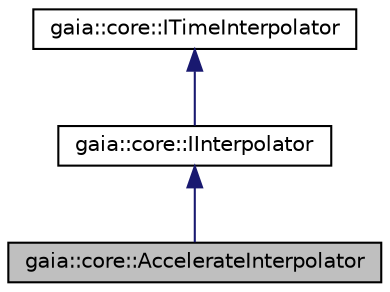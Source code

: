 digraph G
{
  edge [fontname="Helvetica",fontsize="10",labelfontname="Helvetica",labelfontsize="10"];
  node [fontname="Helvetica",fontsize="10",shape=record];
  Node1 [label="gaia::core::AccelerateInterpolator",height=0.2,width=0.4,color="black", fillcolor="grey75", style="filled" fontcolor="black"];
  Node2 -> Node1 [dir=back,color="midnightblue",fontsize="10",style="solid",fontname="Helvetica"];
  Node2 [label="gaia::core::IInterpolator",height=0.2,width=0.4,color="black", fillcolor="white", style="filled",URL="$dd/dbe/classgaia_1_1core_1_1_i_interpolator.html",tooltip="An interpolator defines the rate of change of an animation."];
  Node3 -> Node2 [dir=back,color="midnightblue",fontsize="10",style="solid",fontname="Helvetica"];
  Node3 [label="gaia::core::ITimeInterpolator",height=0.2,width=0.4,color="black", fillcolor="white", style="filled",URL="$d3/dd6/classgaia_1_1core_1_1_i_time_interpolator.html",tooltip="A time interpolator defines the rate of change of an animation."];
}
